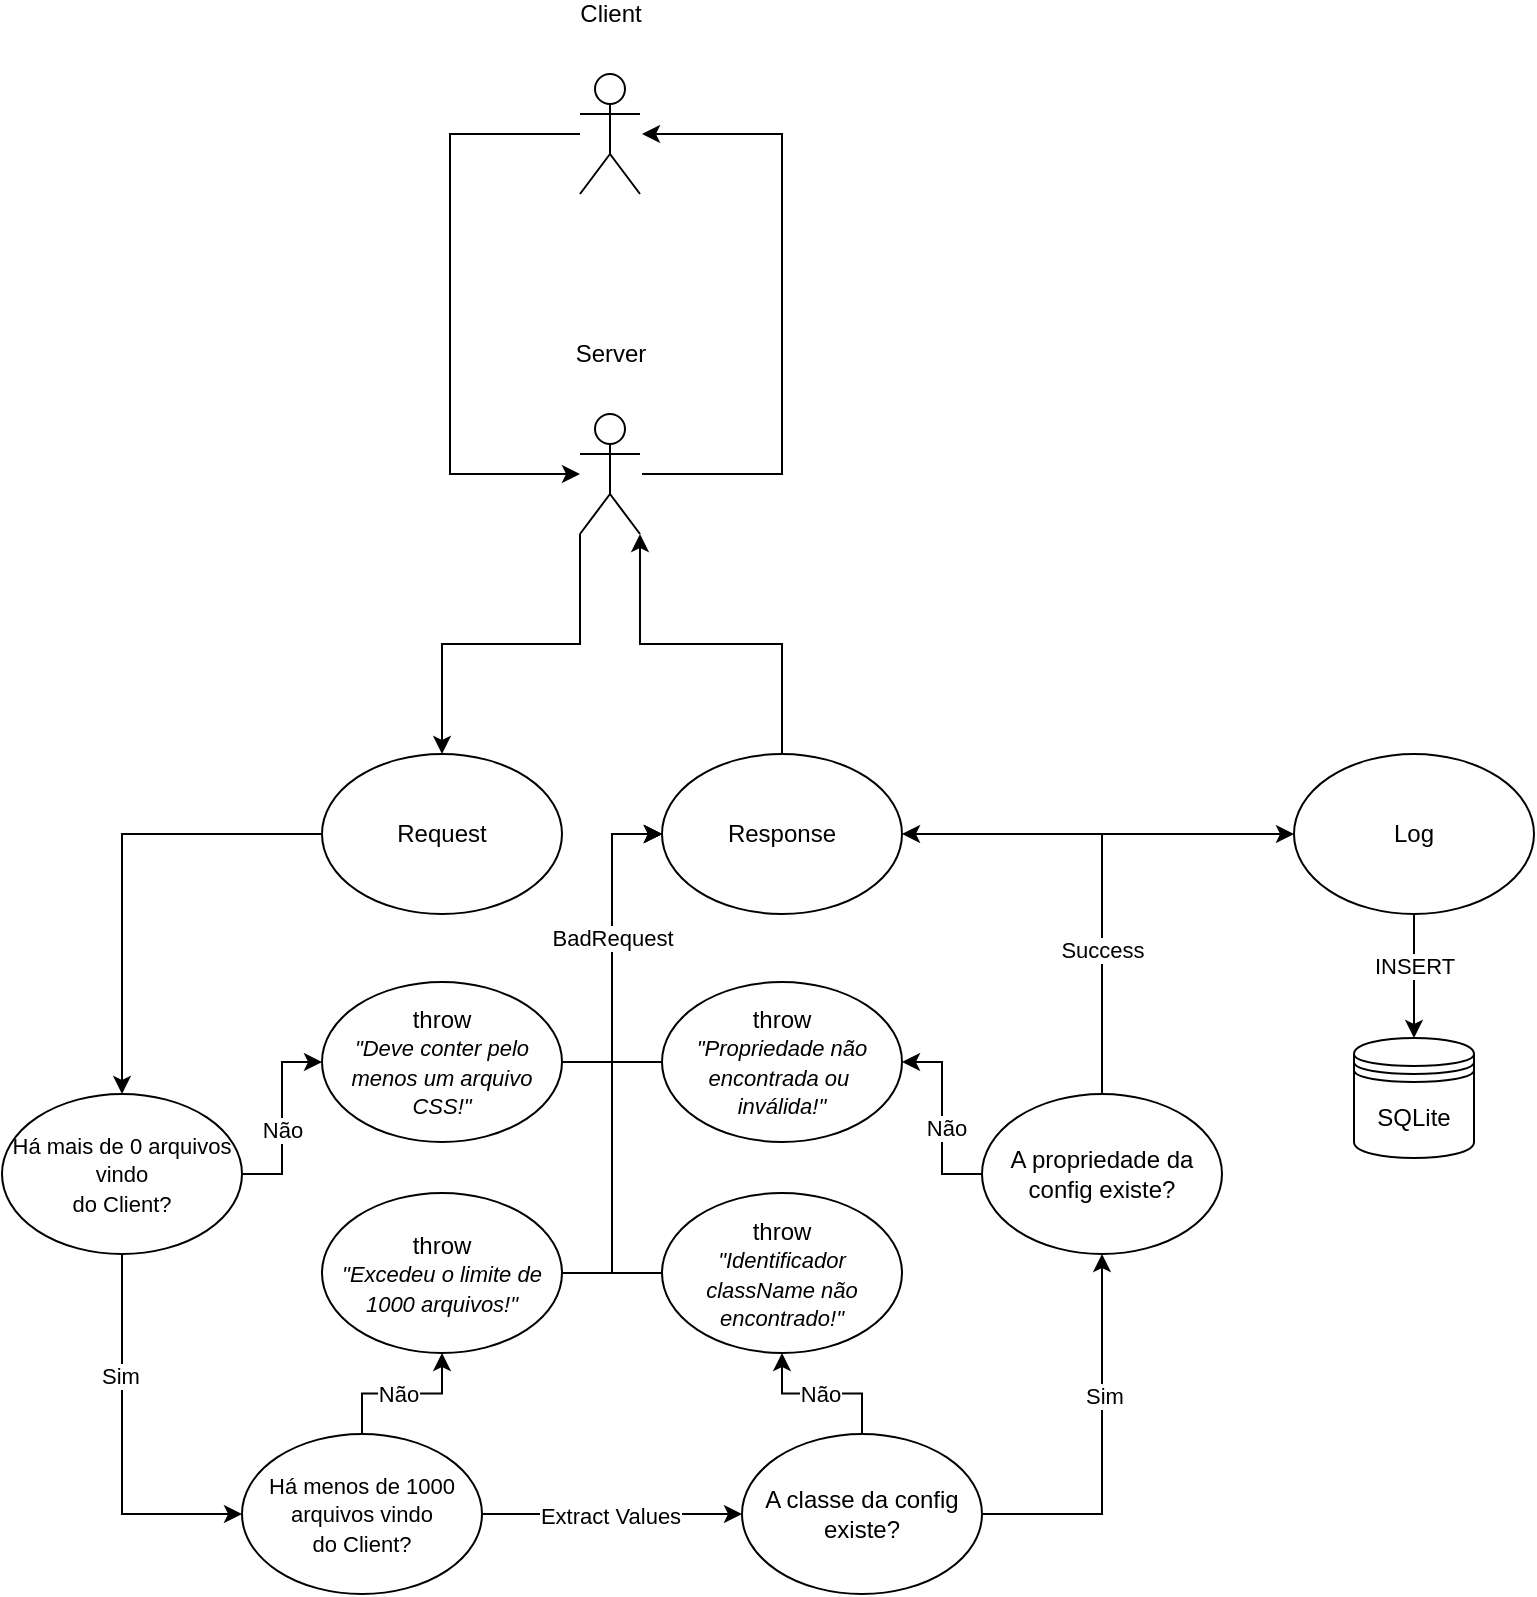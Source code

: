 <mxfile version="24.0.4" type="github">
  <diagram id="C5RBs43oDa-KdzZeNtuy" name="Page-1">
    <mxGraphModel dx="1500" dy="806" grid="1" gridSize="10" guides="1" tooltips="1" connect="1" arrows="1" fold="1" page="1" pageScale="1" pageWidth="827" pageHeight="1169" math="0" shadow="0">
      <root>
        <mxCell id="WIyWlLk6GJQsqaUBKTNV-0" />
        <mxCell id="WIyWlLk6GJQsqaUBKTNV-1" parent="WIyWlLk6GJQsqaUBKTNV-0" />
        <mxCell id="dlXuOjSsguyjU2SnoQfO-86" style="edgeStyle=orthogonalEdgeStyle;rounded=0;orthogonalLoop=1;jettySize=auto;html=1;" edge="1" parent="WIyWlLk6GJQsqaUBKTNV-1" source="dlXuOjSsguyjU2SnoQfO-0" target="dlXuOjSsguyjU2SnoQfO-88">
          <mxGeometry relative="1" as="geometry">
            <mxPoint x="278.0" y="262" as="targetPoint" />
            <Array as="points">
              <mxPoint x="258" y="92" />
              <mxPoint x="258" y="262" />
            </Array>
          </mxGeometry>
        </mxCell>
        <mxCell id="dlXuOjSsguyjU2SnoQfO-0" value="Client" style="shape=umlActor;verticalLabelPosition=top;verticalAlign=middle;html=1;outlineConnect=0;align=center;horizontal=1;labelPosition=center;" vertex="1" parent="WIyWlLk6GJQsqaUBKTNV-1">
          <mxGeometry x="323" y="62" width="30" height="60" as="geometry" />
        </mxCell>
        <mxCell id="dlXuOjSsguyjU2SnoQfO-17" style="edgeStyle=orthogonalEdgeStyle;rounded=0;orthogonalLoop=1;jettySize=auto;html=1;entryX=0.5;entryY=0;entryDx=0;entryDy=0;" edge="1" parent="WIyWlLk6GJQsqaUBKTNV-1" source="dlXuOjSsguyjU2SnoQfO-7" target="dlXuOjSsguyjU2SnoQfO-16">
          <mxGeometry relative="1" as="geometry" />
        </mxCell>
        <mxCell id="dlXuOjSsguyjU2SnoQfO-18" value="INSERT" style="edgeLabel;html=1;align=center;verticalAlign=middle;resizable=0;points=[];" vertex="1" connectable="0" parent="dlXuOjSsguyjU2SnoQfO-17">
          <mxGeometry x="-0.163" relative="1" as="geometry">
            <mxPoint as="offset" />
          </mxGeometry>
        </mxCell>
        <mxCell id="dlXuOjSsguyjU2SnoQfO-7" value="Log" style="ellipse;whiteSpace=wrap;html=1;" vertex="1" parent="WIyWlLk6GJQsqaUBKTNV-1">
          <mxGeometry x="680" y="402" width="120" height="80" as="geometry" />
        </mxCell>
        <mxCell id="dlXuOjSsguyjU2SnoQfO-16" value="SQLite" style="shape=datastore;whiteSpace=wrap;html=1;" vertex="1" parent="WIyWlLk6GJQsqaUBKTNV-1">
          <mxGeometry x="710" y="544" width="60" height="60" as="geometry" />
        </mxCell>
        <mxCell id="dlXuOjSsguyjU2SnoQfO-102" style="edgeStyle=orthogonalEdgeStyle;rounded=0;orthogonalLoop=1;jettySize=auto;html=1;entryX=0;entryY=0.5;entryDx=0;entryDy=0;" edge="1" parent="WIyWlLk6GJQsqaUBKTNV-1" source="dlXuOjSsguyjU2SnoQfO-20" target="dlXuOjSsguyjU2SnoQfO-29">
          <mxGeometry relative="1" as="geometry" />
        </mxCell>
        <mxCell id="dlXuOjSsguyjU2SnoQfO-121" value="Sim" style="edgeLabel;html=1;align=center;verticalAlign=middle;resizable=0;points=[];" vertex="1" connectable="0" parent="dlXuOjSsguyjU2SnoQfO-102">
          <mxGeometry x="-0.365" y="-1" relative="1" as="geometry">
            <mxPoint as="offset" />
          </mxGeometry>
        </mxCell>
        <mxCell id="dlXuOjSsguyjU2SnoQfO-117" style="edgeStyle=orthogonalEdgeStyle;rounded=0;orthogonalLoop=1;jettySize=auto;html=1;entryX=0;entryY=0.5;entryDx=0;entryDy=0;" edge="1" parent="WIyWlLk6GJQsqaUBKTNV-1" source="dlXuOjSsguyjU2SnoQfO-20" target="dlXuOjSsguyjU2SnoQfO-21">
          <mxGeometry relative="1" as="geometry" />
        </mxCell>
        <mxCell id="dlXuOjSsguyjU2SnoQfO-122" value="Não" style="edgeLabel;html=1;align=center;verticalAlign=middle;resizable=0;points=[];" vertex="1" connectable="0" parent="dlXuOjSsguyjU2SnoQfO-117">
          <mxGeometry x="-0.113" relative="1" as="geometry">
            <mxPoint as="offset" />
          </mxGeometry>
        </mxCell>
        <mxCell id="dlXuOjSsguyjU2SnoQfO-20" value="&lt;div&gt;&lt;span style=&quot;font-size: 11px;&quot;&gt;Há mais de 0 arquivos vindo&lt;/span&gt;&lt;/div&gt;&lt;div&gt;&lt;span style=&quot;font-size: 11px;&quot;&gt;do Client?&lt;/span&gt;&lt;/div&gt;" style="ellipse;whiteSpace=wrap;html=1;" vertex="1" parent="WIyWlLk6GJQsqaUBKTNV-1">
          <mxGeometry x="34" y="572" width="120" height="80" as="geometry" />
        </mxCell>
        <mxCell id="dlXuOjSsguyjU2SnoQfO-110" style="edgeStyle=orthogonalEdgeStyle;rounded=0;orthogonalLoop=1;jettySize=auto;html=1;entryX=0;entryY=0.5;entryDx=0;entryDy=0;" edge="1" parent="WIyWlLk6GJQsqaUBKTNV-1" source="dlXuOjSsguyjU2SnoQfO-21" target="dlXuOjSsguyjU2SnoQfO-97">
          <mxGeometry relative="1" as="geometry" />
        </mxCell>
        <mxCell id="dlXuOjSsguyjU2SnoQfO-21" value="throw&lt;div&gt;&lt;i&gt;&lt;font style=&quot;font-size: 11px;&quot;&gt;&quot;Deve conter pelo menos um arquivo CSS!&quot;&lt;/font&gt;&lt;/i&gt;&lt;br&gt;&lt;/div&gt;" style="ellipse;whiteSpace=wrap;html=1;" vertex="1" parent="WIyWlLk6GJQsqaUBKTNV-1">
          <mxGeometry x="194" y="516" width="120" height="80" as="geometry" />
        </mxCell>
        <mxCell id="dlXuOjSsguyjU2SnoQfO-103" style="edgeStyle=orthogonalEdgeStyle;rounded=0;orthogonalLoop=1;jettySize=auto;html=1;entryX=0;entryY=0.5;entryDx=0;entryDy=0;" edge="1" parent="WIyWlLk6GJQsqaUBKTNV-1" source="dlXuOjSsguyjU2SnoQfO-29" target="dlXuOjSsguyjU2SnoQfO-38">
          <mxGeometry relative="1" as="geometry" />
        </mxCell>
        <mxCell id="dlXuOjSsguyjU2SnoQfO-125" value="Extract Values" style="edgeLabel;html=1;align=center;verticalAlign=middle;resizable=0;points=[];" vertex="1" connectable="0" parent="dlXuOjSsguyjU2SnoQfO-103">
          <mxGeometry x="-0.014" y="-1" relative="1" as="geometry">
            <mxPoint as="offset" />
          </mxGeometry>
        </mxCell>
        <mxCell id="dlXuOjSsguyjU2SnoQfO-118" style="edgeStyle=orthogonalEdgeStyle;rounded=0;orthogonalLoop=1;jettySize=auto;html=1;entryX=0.5;entryY=1;entryDx=0;entryDy=0;" edge="1" parent="WIyWlLk6GJQsqaUBKTNV-1" source="dlXuOjSsguyjU2SnoQfO-29" target="dlXuOjSsguyjU2SnoQfO-31">
          <mxGeometry relative="1" as="geometry" />
        </mxCell>
        <mxCell id="dlXuOjSsguyjU2SnoQfO-123" value="Não" style="edgeLabel;html=1;align=center;verticalAlign=middle;resizable=0;points=[];" vertex="1" connectable="0" parent="dlXuOjSsguyjU2SnoQfO-118">
          <mxGeometry x="-0.064" relative="1" as="geometry">
            <mxPoint as="offset" />
          </mxGeometry>
        </mxCell>
        <mxCell id="dlXuOjSsguyjU2SnoQfO-29" value="&lt;div&gt;&lt;span style=&quot;font-size: 11px;&quot;&gt;Há menos de 1000 arquivos vindo&lt;/span&gt;&lt;/div&gt;&lt;div&gt;&lt;span style=&quot;font-size: 11px;&quot;&gt;do Client?&lt;/span&gt;&lt;/div&gt;" style="ellipse;whiteSpace=wrap;html=1;" vertex="1" parent="WIyWlLk6GJQsqaUBKTNV-1">
          <mxGeometry x="154" y="742" width="120" height="80" as="geometry" />
        </mxCell>
        <mxCell id="dlXuOjSsguyjU2SnoQfO-111" style="edgeStyle=orthogonalEdgeStyle;rounded=0;orthogonalLoop=1;jettySize=auto;html=1;entryX=0;entryY=0.5;entryDx=0;entryDy=0;" edge="1" parent="WIyWlLk6GJQsqaUBKTNV-1" source="dlXuOjSsguyjU2SnoQfO-31" target="dlXuOjSsguyjU2SnoQfO-97">
          <mxGeometry relative="1" as="geometry" />
        </mxCell>
        <mxCell id="dlXuOjSsguyjU2SnoQfO-31" value="throw&lt;div&gt;&lt;i&gt;&lt;font style=&quot;font-size: 11px;&quot;&gt;&quot;Excedeu o limite de 1000 arquivos!&quot;&lt;/font&gt;&lt;/i&gt;&lt;br&gt;&lt;/div&gt;" style="ellipse;whiteSpace=wrap;html=1;" vertex="1" parent="WIyWlLk6GJQsqaUBKTNV-1">
          <mxGeometry x="194" y="621.5" width="120" height="80" as="geometry" />
        </mxCell>
        <mxCell id="dlXuOjSsguyjU2SnoQfO-104" style="edgeStyle=orthogonalEdgeStyle;rounded=0;orthogonalLoop=1;jettySize=auto;html=1;entryX=0.5;entryY=1;entryDx=0;entryDy=0;" edge="1" parent="WIyWlLk6GJQsqaUBKTNV-1" source="dlXuOjSsguyjU2SnoQfO-38" target="dlXuOjSsguyjU2SnoQfO-41">
          <mxGeometry relative="1" as="geometry">
            <Array as="points">
              <mxPoint x="584" y="782" />
            </Array>
          </mxGeometry>
        </mxCell>
        <mxCell id="dlXuOjSsguyjU2SnoQfO-126" value="Sim" style="edgeLabel;html=1;align=center;verticalAlign=middle;resizable=0;points=[];" vertex="1" connectable="0" parent="dlXuOjSsguyjU2SnoQfO-104">
          <mxGeometry x="0.255" y="-1" relative="1" as="geometry">
            <mxPoint as="offset" />
          </mxGeometry>
        </mxCell>
        <mxCell id="dlXuOjSsguyjU2SnoQfO-119" style="edgeStyle=orthogonalEdgeStyle;rounded=0;orthogonalLoop=1;jettySize=auto;html=1;entryX=0.5;entryY=1;entryDx=0;entryDy=0;" edge="1" parent="WIyWlLk6GJQsqaUBKTNV-1" source="dlXuOjSsguyjU2SnoQfO-38" target="dlXuOjSsguyjU2SnoQfO-39">
          <mxGeometry relative="1" as="geometry" />
        </mxCell>
        <mxCell id="dlXuOjSsguyjU2SnoQfO-124" value="Não" style="edgeLabel;html=1;align=center;verticalAlign=middle;resizable=0;points=[];" vertex="1" connectable="0" parent="dlXuOjSsguyjU2SnoQfO-119">
          <mxGeometry x="0.028" relative="1" as="geometry">
            <mxPoint as="offset" />
          </mxGeometry>
        </mxCell>
        <mxCell id="dlXuOjSsguyjU2SnoQfO-38" value="A classe da config existe?" style="ellipse;whiteSpace=wrap;html=1;" vertex="1" parent="WIyWlLk6GJQsqaUBKTNV-1">
          <mxGeometry x="404" y="742" width="120" height="80" as="geometry" />
        </mxCell>
        <mxCell id="dlXuOjSsguyjU2SnoQfO-115" style="edgeStyle=orthogonalEdgeStyle;rounded=0;orthogonalLoop=1;jettySize=auto;html=1;entryX=0;entryY=0.5;entryDx=0;entryDy=0;" edge="1" parent="WIyWlLk6GJQsqaUBKTNV-1" target="dlXuOjSsguyjU2SnoQfO-97">
          <mxGeometry relative="1" as="geometry">
            <mxPoint x="369.0" y="661.483" as="sourcePoint" />
            <mxPoint x="429" y="482" as="targetPoint" />
            <Array as="points">
              <mxPoint x="339" y="661" />
              <mxPoint x="339" y="442" />
            </Array>
          </mxGeometry>
        </mxCell>
        <mxCell id="dlXuOjSsguyjU2SnoQfO-39" value="throw&lt;div&gt;&lt;i&gt;&lt;font style=&quot;&quot;&gt;&lt;span style=&quot;font-size: 11px;&quot;&gt;&quot;Identificador className não encontrado!&quot;&lt;/span&gt;&lt;/font&gt;&lt;/i&gt;&lt;br&gt;&lt;/div&gt;" style="ellipse;whiteSpace=wrap;html=1;" vertex="1" parent="WIyWlLk6GJQsqaUBKTNV-1">
          <mxGeometry x="364" y="621.5" width="120" height="80" as="geometry" />
        </mxCell>
        <mxCell id="dlXuOjSsguyjU2SnoQfO-105" style="edgeStyle=orthogonalEdgeStyle;rounded=0;orthogonalLoop=1;jettySize=auto;html=1;entryX=1;entryY=0.5;entryDx=0;entryDy=0;" edge="1" parent="WIyWlLk6GJQsqaUBKTNV-1" source="dlXuOjSsguyjU2SnoQfO-41" target="dlXuOjSsguyjU2SnoQfO-97">
          <mxGeometry relative="1" as="geometry">
            <Array as="points">
              <mxPoint x="584" y="442" />
            </Array>
          </mxGeometry>
        </mxCell>
        <mxCell id="dlXuOjSsguyjU2SnoQfO-120" style="edgeStyle=orthogonalEdgeStyle;rounded=0;orthogonalLoop=1;jettySize=auto;html=1;entryX=1;entryY=0.5;entryDx=0;entryDy=0;" edge="1" parent="WIyWlLk6GJQsqaUBKTNV-1" source="dlXuOjSsguyjU2SnoQfO-41" target="dlXuOjSsguyjU2SnoQfO-42">
          <mxGeometry relative="1" as="geometry" />
        </mxCell>
        <mxCell id="dlXuOjSsguyjU2SnoQfO-127" value="Não" style="edgeLabel;html=1;align=center;verticalAlign=middle;resizable=0;points=[];" vertex="1" connectable="0" parent="dlXuOjSsguyjU2SnoQfO-120">
          <mxGeometry x="-0.093" y="-2" relative="1" as="geometry">
            <mxPoint as="offset" />
          </mxGeometry>
        </mxCell>
        <mxCell id="dlXuOjSsguyjU2SnoQfO-128" style="edgeStyle=orthogonalEdgeStyle;rounded=0;orthogonalLoop=1;jettySize=auto;html=1;exitX=0.5;exitY=0;exitDx=0;exitDy=0;entryX=0;entryY=0.5;entryDx=0;entryDy=0;" edge="1" parent="WIyWlLk6GJQsqaUBKTNV-1" source="dlXuOjSsguyjU2SnoQfO-41" target="dlXuOjSsguyjU2SnoQfO-7">
          <mxGeometry relative="1" as="geometry" />
        </mxCell>
        <mxCell id="dlXuOjSsguyjU2SnoQfO-129" value="Success" style="edgeLabel;html=1;align=center;verticalAlign=middle;resizable=0;points=[];" vertex="1" connectable="0" parent="dlXuOjSsguyjU2SnoQfO-128">
          <mxGeometry x="-0.358" relative="1" as="geometry">
            <mxPoint as="offset" />
          </mxGeometry>
        </mxCell>
        <mxCell id="dlXuOjSsguyjU2SnoQfO-41" value="A propriedade da config existe?" style="ellipse;whiteSpace=wrap;html=1;" vertex="1" parent="WIyWlLk6GJQsqaUBKTNV-1">
          <mxGeometry x="524" y="572" width="120" height="80" as="geometry" />
        </mxCell>
        <mxCell id="dlXuOjSsguyjU2SnoQfO-114" style="edgeStyle=orthogonalEdgeStyle;rounded=0;orthogonalLoop=1;jettySize=auto;html=1;entryX=0;entryY=0.5;entryDx=0;entryDy=0;" edge="1" parent="WIyWlLk6GJQsqaUBKTNV-1" target="dlXuOjSsguyjU2SnoQfO-97">
          <mxGeometry relative="1" as="geometry">
            <mxPoint x="369.0" y="556.034" as="sourcePoint" />
            <mxPoint x="386.574" y="470.284" as="targetPoint" />
            <Array as="points">
              <mxPoint x="339" y="556" />
              <mxPoint x="339" y="442" />
            </Array>
          </mxGeometry>
        </mxCell>
        <mxCell id="dlXuOjSsguyjU2SnoQfO-116" value="BadRequest" style="edgeLabel;html=1;align=center;verticalAlign=middle;resizable=0;points=[];" vertex="1" connectable="0" parent="dlXuOjSsguyjU2SnoQfO-114">
          <mxGeometry x="0.09" relative="1" as="geometry">
            <mxPoint as="offset" />
          </mxGeometry>
        </mxCell>
        <mxCell id="dlXuOjSsguyjU2SnoQfO-42" value="throw&lt;div&gt;&lt;i&gt;&lt;font style=&quot;&quot;&gt;&lt;span style=&quot;font-size: 11px;&quot;&gt;&quot;Propriedade não encontrada ou&amp;nbsp;&lt;/span&gt;&lt;/font&gt;&lt;/i&gt;&lt;/div&gt;&lt;div&gt;&lt;i&gt;&lt;font style=&quot;&quot;&gt;&lt;span style=&quot;font-size: 11px;&quot;&gt;inválida!&quot;&lt;/span&gt;&lt;/font&gt;&lt;/i&gt;&lt;br&gt;&lt;/div&gt;" style="ellipse;whiteSpace=wrap;html=1;" vertex="1" parent="WIyWlLk6GJQsqaUBKTNV-1">
          <mxGeometry x="364" y="516" width="120" height="80" as="geometry" />
        </mxCell>
        <mxCell id="dlXuOjSsguyjU2SnoQfO-87" style="edgeStyle=orthogonalEdgeStyle;rounded=0;orthogonalLoop=1;jettySize=auto;html=1;" edge="1" parent="WIyWlLk6GJQsqaUBKTNV-1">
          <mxGeometry relative="1" as="geometry">
            <mxPoint x="354" y="262" as="sourcePoint" />
            <mxPoint x="354" y="92" as="targetPoint" />
            <Array as="points">
              <mxPoint x="424" y="262" />
              <mxPoint x="424" y="92" />
            </Array>
          </mxGeometry>
        </mxCell>
        <mxCell id="dlXuOjSsguyjU2SnoQfO-100" style="edgeStyle=orthogonalEdgeStyle;rounded=0;orthogonalLoop=1;jettySize=auto;html=1;exitX=0;exitY=1;exitDx=0;exitDy=0;exitPerimeter=0;entryX=0.5;entryY=0;entryDx=0;entryDy=0;" edge="1" parent="WIyWlLk6GJQsqaUBKTNV-1" source="dlXuOjSsguyjU2SnoQfO-88" target="dlXuOjSsguyjU2SnoQfO-99">
          <mxGeometry relative="1" as="geometry" />
        </mxCell>
        <mxCell id="dlXuOjSsguyjU2SnoQfO-88" value="Server" style="shape=umlActor;verticalLabelPosition=top;verticalAlign=middle;html=1;outlineConnect=0;align=center;horizontal=1;labelPosition=center;" vertex="1" parent="WIyWlLk6GJQsqaUBKTNV-1">
          <mxGeometry x="323" y="232" width="30" height="60" as="geometry" />
        </mxCell>
        <mxCell id="dlXuOjSsguyjU2SnoQfO-98" style="edgeStyle=orthogonalEdgeStyle;rounded=0;orthogonalLoop=1;jettySize=auto;html=1;exitX=0.5;exitY=0;exitDx=0;exitDy=0;entryX=1;entryY=1;entryDx=0;entryDy=0;entryPerimeter=0;" edge="1" parent="WIyWlLk6GJQsqaUBKTNV-1" source="dlXuOjSsguyjU2SnoQfO-97" target="dlXuOjSsguyjU2SnoQfO-88">
          <mxGeometry relative="1" as="geometry">
            <mxPoint x="434" y="397" as="sourcePoint" />
            <mxPoint x="338.053" y="287" as="targetPoint" />
            <Array as="points">
              <mxPoint x="424" y="347" />
              <mxPoint x="353" y="347" />
            </Array>
          </mxGeometry>
        </mxCell>
        <mxCell id="dlXuOjSsguyjU2SnoQfO-97" value="Response" style="ellipse;whiteSpace=wrap;html=1;" vertex="1" parent="WIyWlLk6GJQsqaUBKTNV-1">
          <mxGeometry x="364" y="402" width="120" height="80" as="geometry" />
        </mxCell>
        <mxCell id="dlXuOjSsguyjU2SnoQfO-101" style="edgeStyle=orthogonalEdgeStyle;rounded=0;orthogonalLoop=1;jettySize=auto;html=1;" edge="1" parent="WIyWlLk6GJQsqaUBKTNV-1" source="dlXuOjSsguyjU2SnoQfO-99" target="dlXuOjSsguyjU2SnoQfO-20">
          <mxGeometry relative="1" as="geometry" />
        </mxCell>
        <mxCell id="dlXuOjSsguyjU2SnoQfO-99" value="Request" style="ellipse;whiteSpace=wrap;html=1;" vertex="1" parent="WIyWlLk6GJQsqaUBKTNV-1">
          <mxGeometry x="194" y="402" width="120" height="80" as="geometry" />
        </mxCell>
      </root>
    </mxGraphModel>
  </diagram>
</mxfile>
